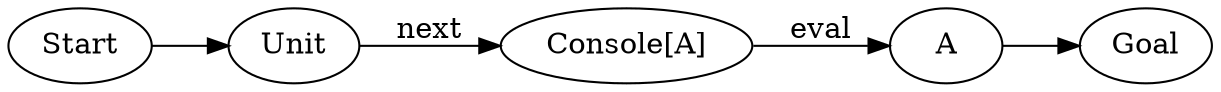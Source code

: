 digraph {
    rankdir=LR

    Start[class="extremity"]
    Goal[class="extremity"]
    ConsoleA[label="Console[A]"]
    Unit[class="start,disabled"]
    A[class="goal"]

    Unit -> ConsoleA[label="next" class="disabled"]
    ConsoleA -> A[label="eval"]

    Start -> Unit[class="start,disabled"]
    A -> Goal[class="goal"]
}
